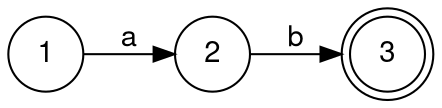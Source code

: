 digraph abcfull {
fontname="Helvetica,Arial,sans-serif"
node [fontname="Helvetica,Arial,sans-serif"]
edge [fontname="Helvetica,Arial,sans-serif"]
rankdir=LR;
size="8,5";
node [shape = doublecircle]; 3;
node [shape = circle];
1->2 [label = "a"];
2->3 [label = "b"];
}
